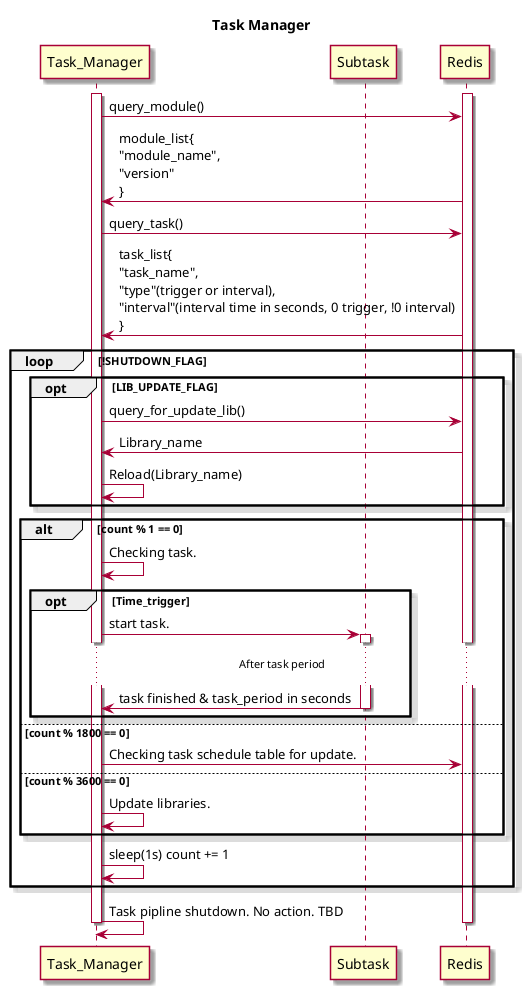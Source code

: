 @startuml task_manager
title Task Manager
skin rose


participant Task_Manager as Task
participant Subtask

activate Redis

activate Task
Task -> Redis: query_module()
Redis -> Task: module_list{\n"module_name",\n"version"\n}

Task -> Redis: query_task()
Redis -> Task: task_list{\n"task_name",\n"type"(trigger or interval),\n"interval"(interval time in seconds, 0 trigger, !0 interval)\n}

loop !SHUTDOWN_FLAG
    opt LIB_UPDATE_FLAG
        Task -> Redis: query_for_update_lib()
        Redis -> Task: Library_name
        Task -> Task: Reload(Library_name)
    end

    alt count % 1 == 0
        Task -> Task: Checking task.
        opt Time_trigger
            Task -> Subtask: start task.
            activate Subtask
            ...After task period...
            Subtask -> Task: task finished & task_period in seconds
            deactivate Subtask
        end
    else count % 1800 == 0
        Task -> Redis: Checking task schedule table for update.
    else count % 3600 == 0
        Task -> Task: Update libraries.
    end
    Task -> Task: sleep(1s) count += 1
end
Task -> Task: Task pipline shutdown. No action. TBD
deactivate Task

deactivate Redis

@enduml